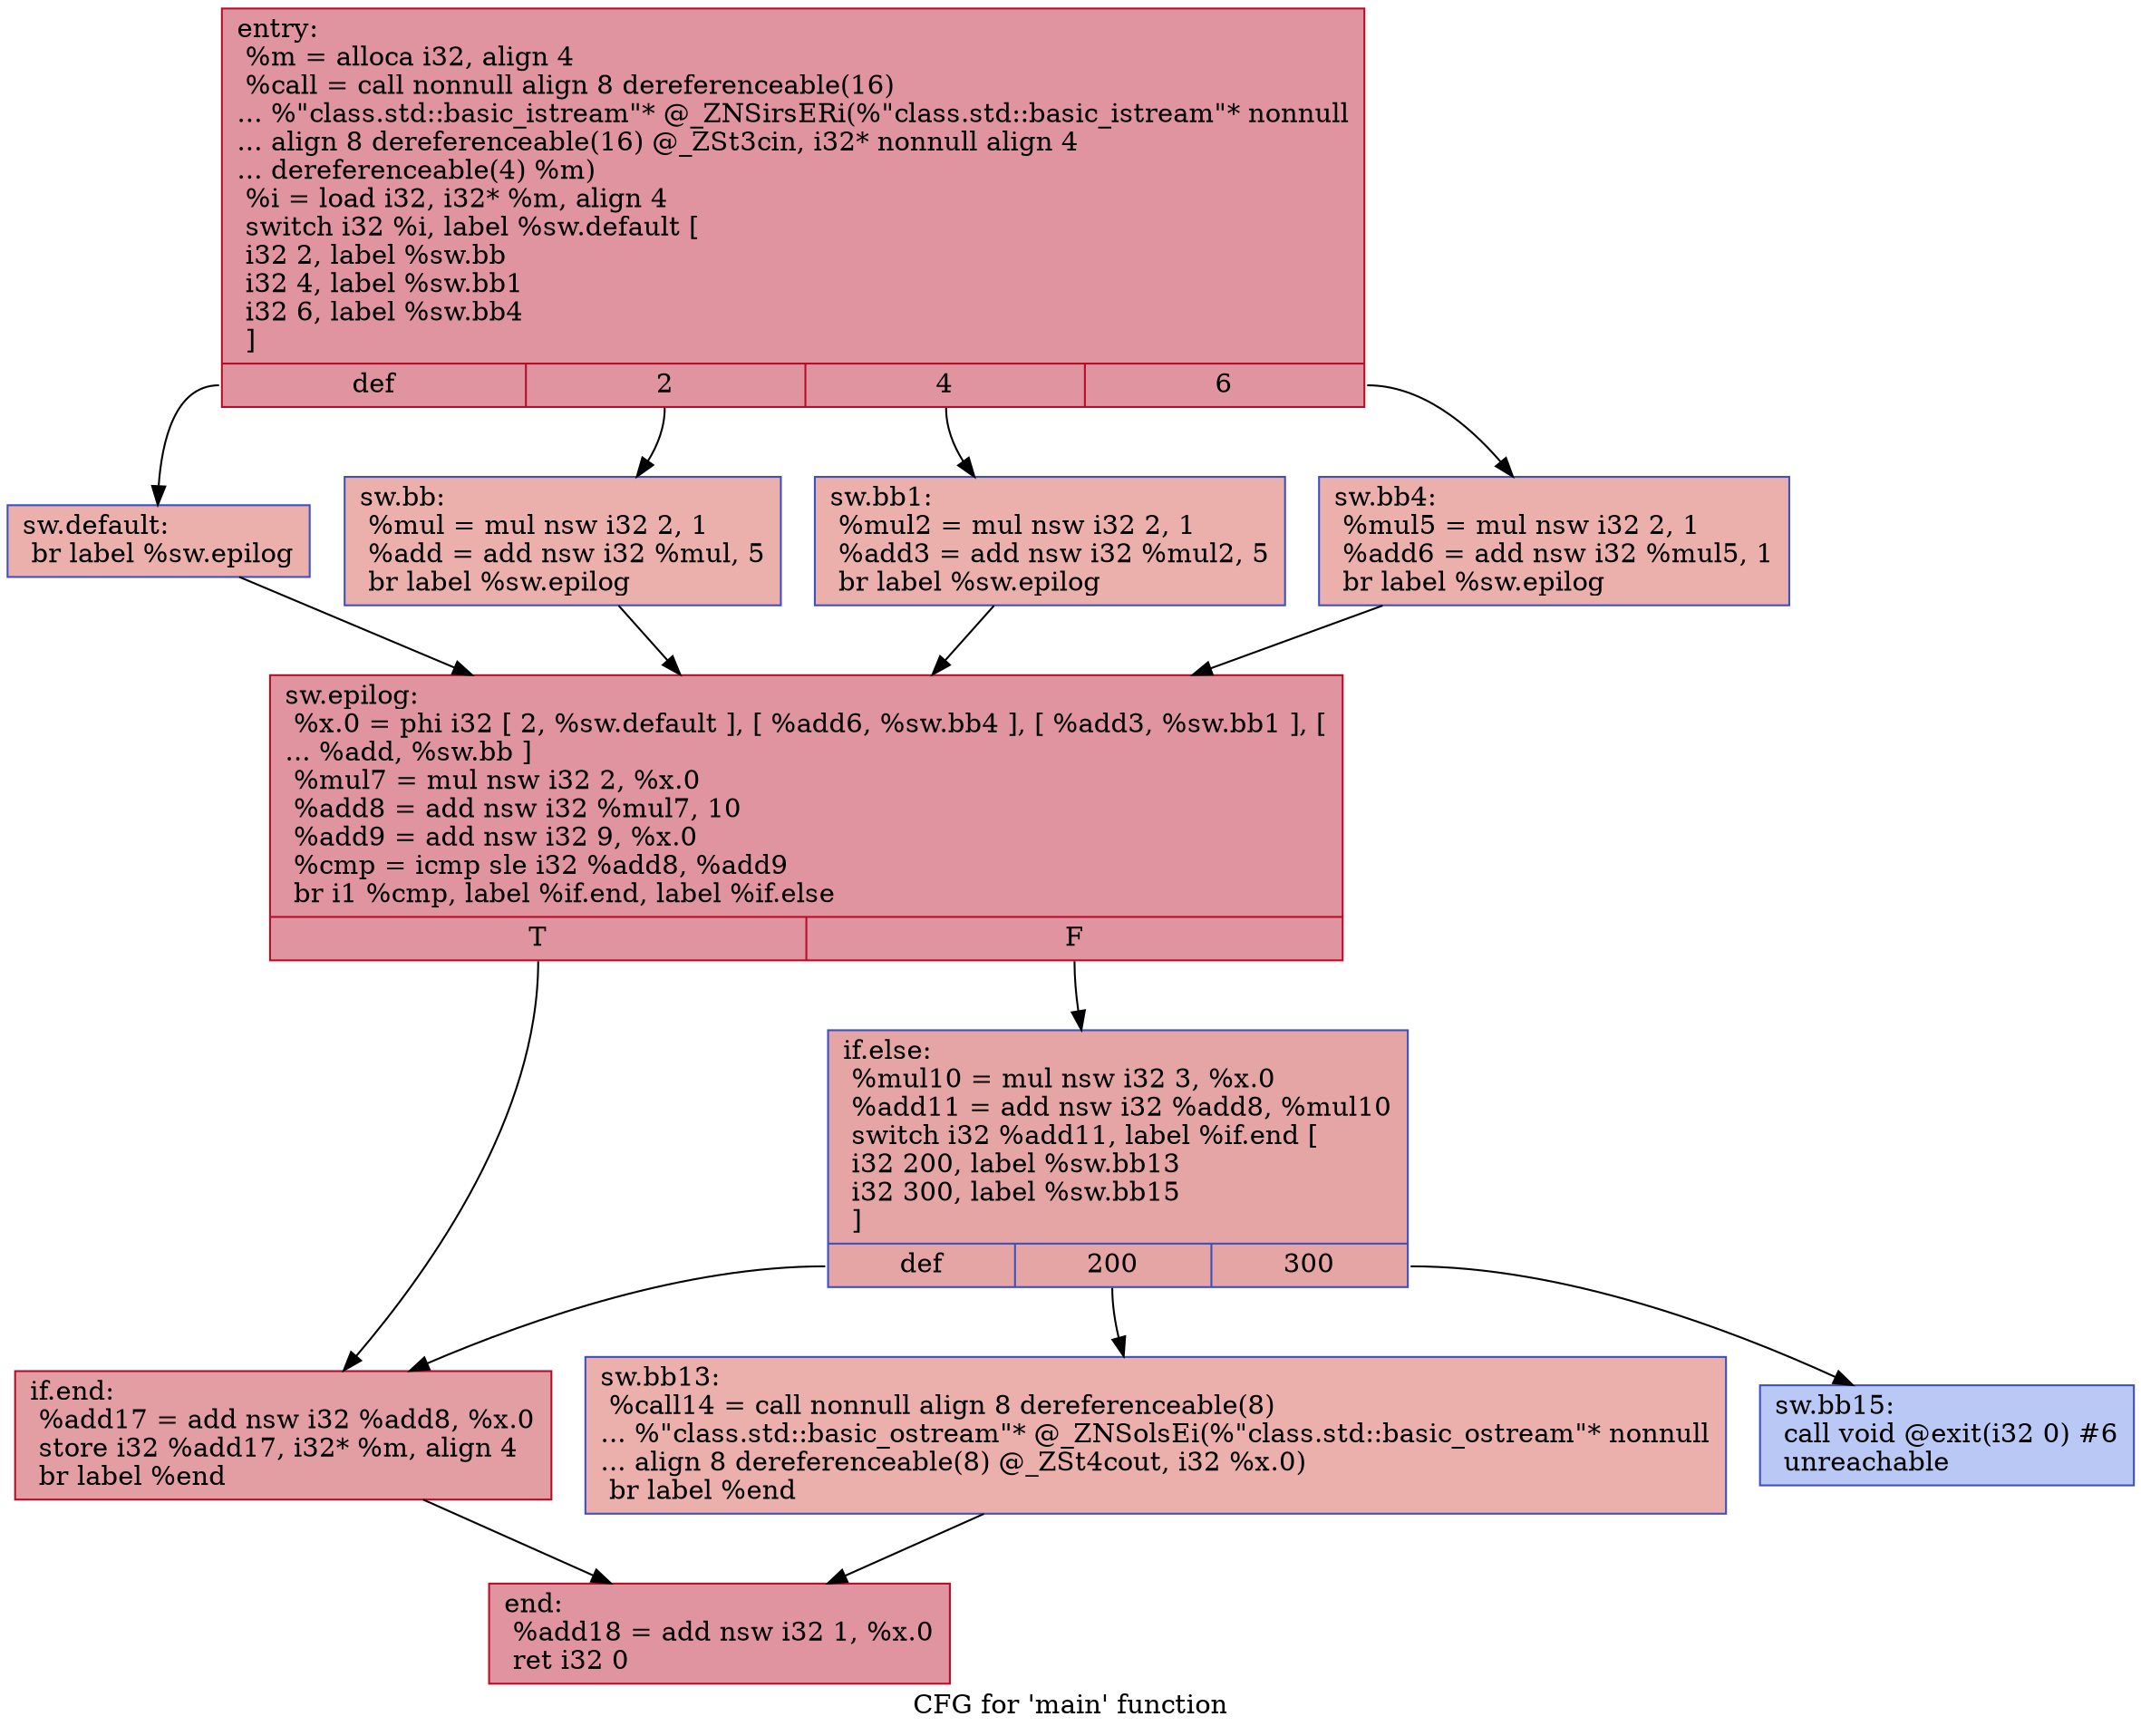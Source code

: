 digraph "CFG for 'main' function" {
	label="CFG for 'main' function";

	Node0x55a42e985260 [shape=record,color="#b70d28ff", style=filled, fillcolor="#b70d2870",label="{entry:\l  %m = alloca i32, align 4\l  %call = call nonnull align 8 dereferenceable(16)\l... %\"class.std::basic_istream\"* @_ZNSirsERi(%\"class.std::basic_istream\"* nonnull\l... align 8 dereferenceable(16) @_ZSt3cin, i32* nonnull align 4\l... dereferenceable(4) %m)\l  %i = load i32, i32* %m, align 4\l  switch i32 %i, label %sw.default [\l    i32 2, label %sw.bb\l    i32 4, label %sw.bb1\l    i32 6, label %sw.bb4\l  ]\l|{<s0>def|<s1>2|<s2>4|<s3>6}}"];
	Node0x55a42e985260:s0 -> Node0x55a42e9856a0;
	Node0x55a42e985260:s1 -> Node0x55a42e9857b0;
	Node0x55a42e985260:s2 -> Node0x55a42e9858b0;
	Node0x55a42e985260:s3 -> Node0x55a42e9859b0;
	Node0x55a42e9857b0 [shape=record,color="#3d50c3ff", style=filled, fillcolor="#d24b4070",label="{sw.bb:                                            \l  %mul = mul nsw i32 2, 1\l  %add = add nsw i32 %mul, 5\l  br label %sw.epilog\l}"];
	Node0x55a42e9857b0 -> Node0x55a42e985c60;
	Node0x55a42e9858b0 [shape=record,color="#3d50c3ff", style=filled, fillcolor="#d24b4070",label="{sw.bb1:                                           \l  %mul2 = mul nsw i32 2, 1\l  %add3 = add nsw i32 %mul2, 5\l  br label %sw.epilog\l}"];
	Node0x55a42e9858b0 -> Node0x55a42e985c60;
	Node0x55a42e9859b0 [shape=record,color="#3d50c3ff", style=filled, fillcolor="#d24b4070",label="{sw.bb4:                                           \l  %mul5 = mul nsw i32 2, 1\l  %add6 = add nsw i32 %mul5, 1\l  br label %sw.epilog\l}"];
	Node0x55a42e9859b0 -> Node0x55a42e985c60;
	Node0x55a42e9856a0 [shape=record,color="#3d50c3ff", style=filled, fillcolor="#d24b4070",label="{sw.default:                                       \l  br label %sw.epilog\l}"];
	Node0x55a42e9856a0 -> Node0x55a42e985c60;
	Node0x55a42e985c60 [shape=record,color="#b70d28ff", style=filled, fillcolor="#b70d2870",label="{sw.epilog:                                        \l  %x.0 = phi i32 [ 2, %sw.default ], [ %add6, %sw.bb4 ], [ %add3, %sw.bb1 ], [\l... %add, %sw.bb ]\l  %mul7 = mul nsw i32 2, %x.0\l  %add8 = add nsw i32 %mul7, 10\l  %add9 = add nsw i32 9, %x.0\l  %cmp = icmp sle i32 %add8, %add9\l  br i1 %cmp, label %if.end, label %if.else\l|{<s0>T|<s1>F}}"];
	Node0x55a42e985c60:s0 -> Node0x55a42e986740;
	Node0x55a42e985c60:s1 -> Node0x55a42e9867b0;
	Node0x55a42e9867b0 [shape=record,color="#3d50c3ff", style=filled, fillcolor="#c5333470",label="{if.else:                                          \l  %mul10 = mul nsw i32 3, %x.0\l  %add11 = add nsw i32 %add8, %mul10\l  switch i32 %add11, label %if.end [\l    i32 200, label %sw.bb13\l    i32 300, label %sw.bb15\l  ]\l|{<s0>def|<s1>200|<s2>300}}"];
	Node0x55a42e9867b0:s0 -> Node0x55a42e986740;
	Node0x55a42e9867b0:s1 -> Node0x55a42e986a90;
	Node0x55a42e9867b0:s2 -> Node0x55a42e986e50;
	Node0x55a42e986a90 [shape=record,color="#3d50c3ff", style=filled, fillcolor="#d24b4070",label="{sw.bb13:                                          \l  %call14 = call nonnull align 8 dereferenceable(8)\l... %\"class.std::basic_ostream\"* @_ZNSolsEi(%\"class.std::basic_ostream\"* nonnull\l... align 8 dereferenceable(8) @_ZSt4cout, i32 %x.0)\l  br label %end\l}"];
	Node0x55a42e986a90 -> Node0x55a42e9871f0;
	Node0x55a42e986e50 [shape=record,color="#3d50c3ff", style=filled, fillcolor="#6282ea70",label="{sw.bb15:                                          \l  call void @exit(i32 0) #6\l  unreachable\l}"];
	Node0x55a42e986740 [shape=record,color="#b70d28ff", style=filled, fillcolor="#be242e70",label="{if.end:                                           \l  %add17 = add nsw i32 %add8, %x.0\l  store i32 %add17, i32* %m, align 4\l  br label %end\l}"];
	Node0x55a42e986740 -> Node0x55a42e9871f0;
	Node0x55a42e9871f0 [shape=record,color="#b70d28ff", style=filled, fillcolor="#b70d2870",label="{end:                                              \l  %add18 = add nsw i32 1, %x.0\l  ret i32 0\l}"];
}
